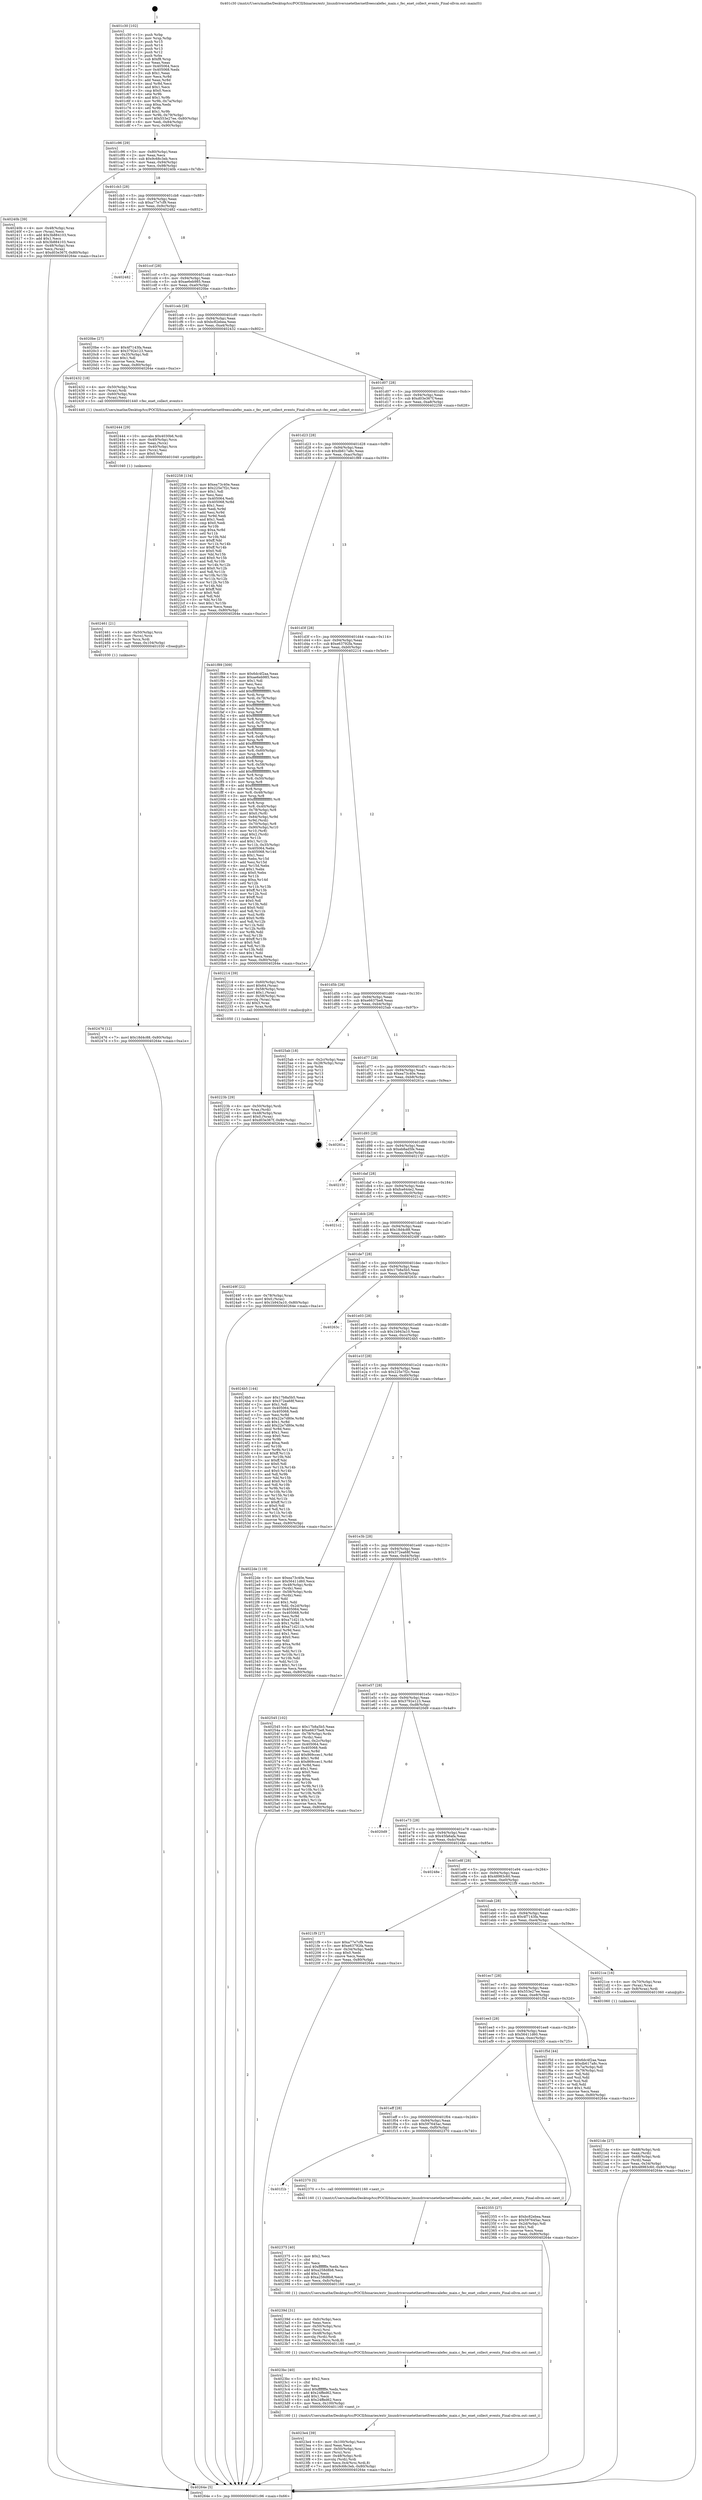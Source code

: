 digraph "0x401c30" {
  label = "0x401c30 (/mnt/c/Users/mathe/Desktop/tcc/POCII/binaries/extr_linuxdriversnetethernetfreescalefec_main.c_fec_enet_collect_events_Final-ollvm.out::main(0))"
  labelloc = "t"
  node[shape=record]

  Entry [label="",width=0.3,height=0.3,shape=circle,fillcolor=black,style=filled]
  "0x401c96" [label="{
     0x401c96 [29]\l
     | [instrs]\l
     &nbsp;&nbsp;0x401c96 \<+3\>: mov -0x80(%rbp),%eax\l
     &nbsp;&nbsp;0x401c99 \<+2\>: mov %eax,%ecx\l
     &nbsp;&nbsp;0x401c9b \<+6\>: sub $0x9c68c3eb,%ecx\l
     &nbsp;&nbsp;0x401ca1 \<+6\>: mov %eax,-0x94(%rbp)\l
     &nbsp;&nbsp;0x401ca7 \<+6\>: mov %ecx,-0x98(%rbp)\l
     &nbsp;&nbsp;0x401cad \<+6\>: je 000000000040240b \<main+0x7db\>\l
  }"]
  "0x40240b" [label="{
     0x40240b [39]\l
     | [instrs]\l
     &nbsp;&nbsp;0x40240b \<+4\>: mov -0x48(%rbp),%rax\l
     &nbsp;&nbsp;0x40240f \<+2\>: mov (%rax),%ecx\l
     &nbsp;&nbsp;0x402411 \<+6\>: add $0x3b884103,%ecx\l
     &nbsp;&nbsp;0x402417 \<+3\>: add $0x1,%ecx\l
     &nbsp;&nbsp;0x40241a \<+6\>: sub $0x3b884103,%ecx\l
     &nbsp;&nbsp;0x402420 \<+4\>: mov -0x48(%rbp),%rax\l
     &nbsp;&nbsp;0x402424 \<+2\>: mov %ecx,(%rax)\l
     &nbsp;&nbsp;0x402426 \<+7\>: movl $0xd03e367f,-0x80(%rbp)\l
     &nbsp;&nbsp;0x40242d \<+5\>: jmp 000000000040264e \<main+0xa1e\>\l
  }"]
  "0x401cb3" [label="{
     0x401cb3 [28]\l
     | [instrs]\l
     &nbsp;&nbsp;0x401cb3 \<+5\>: jmp 0000000000401cb8 \<main+0x88\>\l
     &nbsp;&nbsp;0x401cb8 \<+6\>: mov -0x94(%rbp),%eax\l
     &nbsp;&nbsp;0x401cbe \<+5\>: sub $0xa77e7cf9,%eax\l
     &nbsp;&nbsp;0x401cc3 \<+6\>: mov %eax,-0x9c(%rbp)\l
     &nbsp;&nbsp;0x401cc9 \<+6\>: je 0000000000402482 \<main+0x852\>\l
  }"]
  Exit [label="",width=0.3,height=0.3,shape=circle,fillcolor=black,style=filled,peripheries=2]
  "0x402482" [label="{
     0x402482\l
  }", style=dashed]
  "0x401ccf" [label="{
     0x401ccf [28]\l
     | [instrs]\l
     &nbsp;&nbsp;0x401ccf \<+5\>: jmp 0000000000401cd4 \<main+0xa4\>\l
     &nbsp;&nbsp;0x401cd4 \<+6\>: mov -0x94(%rbp),%eax\l
     &nbsp;&nbsp;0x401cda \<+5\>: sub $0xae6eb985,%eax\l
     &nbsp;&nbsp;0x401cdf \<+6\>: mov %eax,-0xa0(%rbp)\l
     &nbsp;&nbsp;0x401ce5 \<+6\>: je 00000000004020be \<main+0x48e\>\l
  }"]
  "0x402476" [label="{
     0x402476 [12]\l
     | [instrs]\l
     &nbsp;&nbsp;0x402476 \<+7\>: movl $0x18d4c88,-0x80(%rbp)\l
     &nbsp;&nbsp;0x40247d \<+5\>: jmp 000000000040264e \<main+0xa1e\>\l
  }"]
  "0x4020be" [label="{
     0x4020be [27]\l
     | [instrs]\l
     &nbsp;&nbsp;0x4020be \<+5\>: mov $0x4f7143fa,%eax\l
     &nbsp;&nbsp;0x4020c3 \<+5\>: mov $0x3792e123,%ecx\l
     &nbsp;&nbsp;0x4020c8 \<+3\>: mov -0x35(%rbp),%dl\l
     &nbsp;&nbsp;0x4020cb \<+3\>: test $0x1,%dl\l
     &nbsp;&nbsp;0x4020ce \<+3\>: cmovne %ecx,%eax\l
     &nbsp;&nbsp;0x4020d1 \<+3\>: mov %eax,-0x80(%rbp)\l
     &nbsp;&nbsp;0x4020d4 \<+5\>: jmp 000000000040264e \<main+0xa1e\>\l
  }"]
  "0x401ceb" [label="{
     0x401ceb [28]\l
     | [instrs]\l
     &nbsp;&nbsp;0x401ceb \<+5\>: jmp 0000000000401cf0 \<main+0xc0\>\l
     &nbsp;&nbsp;0x401cf0 \<+6\>: mov -0x94(%rbp),%eax\l
     &nbsp;&nbsp;0x401cf6 \<+5\>: sub $0xbc82ebea,%eax\l
     &nbsp;&nbsp;0x401cfb \<+6\>: mov %eax,-0xa4(%rbp)\l
     &nbsp;&nbsp;0x401d01 \<+6\>: je 0000000000402432 \<main+0x802\>\l
  }"]
  "0x402461" [label="{
     0x402461 [21]\l
     | [instrs]\l
     &nbsp;&nbsp;0x402461 \<+4\>: mov -0x50(%rbp),%rcx\l
     &nbsp;&nbsp;0x402465 \<+3\>: mov (%rcx),%rcx\l
     &nbsp;&nbsp;0x402468 \<+3\>: mov %rcx,%rdi\l
     &nbsp;&nbsp;0x40246b \<+6\>: mov %eax,-0x104(%rbp)\l
     &nbsp;&nbsp;0x402471 \<+5\>: call 0000000000401030 \<free@plt\>\l
     | [calls]\l
     &nbsp;&nbsp;0x401030 \{1\} (unknown)\l
  }"]
  "0x402432" [label="{
     0x402432 [18]\l
     | [instrs]\l
     &nbsp;&nbsp;0x402432 \<+4\>: mov -0x50(%rbp),%rax\l
     &nbsp;&nbsp;0x402436 \<+3\>: mov (%rax),%rdi\l
     &nbsp;&nbsp;0x402439 \<+4\>: mov -0x60(%rbp),%rax\l
     &nbsp;&nbsp;0x40243d \<+2\>: mov (%rax),%esi\l
     &nbsp;&nbsp;0x40243f \<+5\>: call 0000000000401440 \<fec_enet_collect_events\>\l
     | [calls]\l
     &nbsp;&nbsp;0x401440 \{1\} (/mnt/c/Users/mathe/Desktop/tcc/POCII/binaries/extr_linuxdriversnetethernetfreescalefec_main.c_fec_enet_collect_events_Final-ollvm.out::fec_enet_collect_events)\l
  }"]
  "0x401d07" [label="{
     0x401d07 [28]\l
     | [instrs]\l
     &nbsp;&nbsp;0x401d07 \<+5\>: jmp 0000000000401d0c \<main+0xdc\>\l
     &nbsp;&nbsp;0x401d0c \<+6\>: mov -0x94(%rbp),%eax\l
     &nbsp;&nbsp;0x401d12 \<+5\>: sub $0xd03e367f,%eax\l
     &nbsp;&nbsp;0x401d17 \<+6\>: mov %eax,-0xa8(%rbp)\l
     &nbsp;&nbsp;0x401d1d \<+6\>: je 0000000000402258 \<main+0x628\>\l
  }"]
  "0x402444" [label="{
     0x402444 [29]\l
     | [instrs]\l
     &nbsp;&nbsp;0x402444 \<+10\>: movabs $0x4030b6,%rdi\l
     &nbsp;&nbsp;0x40244e \<+4\>: mov -0x40(%rbp),%rcx\l
     &nbsp;&nbsp;0x402452 \<+2\>: mov %eax,(%rcx)\l
     &nbsp;&nbsp;0x402454 \<+4\>: mov -0x40(%rbp),%rcx\l
     &nbsp;&nbsp;0x402458 \<+2\>: mov (%rcx),%esi\l
     &nbsp;&nbsp;0x40245a \<+2\>: mov $0x0,%al\l
     &nbsp;&nbsp;0x40245c \<+5\>: call 0000000000401040 \<printf@plt\>\l
     | [calls]\l
     &nbsp;&nbsp;0x401040 \{1\} (unknown)\l
  }"]
  "0x402258" [label="{
     0x402258 [134]\l
     | [instrs]\l
     &nbsp;&nbsp;0x402258 \<+5\>: mov $0xea73c40e,%eax\l
     &nbsp;&nbsp;0x40225d \<+5\>: mov $0x225e7f2c,%ecx\l
     &nbsp;&nbsp;0x402262 \<+2\>: mov $0x1,%dl\l
     &nbsp;&nbsp;0x402264 \<+2\>: xor %esi,%esi\l
     &nbsp;&nbsp;0x402266 \<+7\>: mov 0x405064,%edi\l
     &nbsp;&nbsp;0x40226d \<+8\>: mov 0x405068,%r8d\l
     &nbsp;&nbsp;0x402275 \<+3\>: sub $0x1,%esi\l
     &nbsp;&nbsp;0x402278 \<+3\>: mov %edi,%r9d\l
     &nbsp;&nbsp;0x40227b \<+3\>: add %esi,%r9d\l
     &nbsp;&nbsp;0x40227e \<+4\>: imul %r9d,%edi\l
     &nbsp;&nbsp;0x402282 \<+3\>: and $0x1,%edi\l
     &nbsp;&nbsp;0x402285 \<+3\>: cmp $0x0,%edi\l
     &nbsp;&nbsp;0x402288 \<+4\>: sete %r10b\l
     &nbsp;&nbsp;0x40228c \<+4\>: cmp $0xa,%r8d\l
     &nbsp;&nbsp;0x402290 \<+4\>: setl %r11b\l
     &nbsp;&nbsp;0x402294 \<+3\>: mov %r10b,%bl\l
     &nbsp;&nbsp;0x402297 \<+3\>: xor $0xff,%bl\l
     &nbsp;&nbsp;0x40229a \<+3\>: mov %r11b,%r14b\l
     &nbsp;&nbsp;0x40229d \<+4\>: xor $0xff,%r14b\l
     &nbsp;&nbsp;0x4022a1 \<+3\>: xor $0x0,%dl\l
     &nbsp;&nbsp;0x4022a4 \<+3\>: mov %bl,%r15b\l
     &nbsp;&nbsp;0x4022a7 \<+4\>: and $0x0,%r15b\l
     &nbsp;&nbsp;0x4022ab \<+3\>: and %dl,%r10b\l
     &nbsp;&nbsp;0x4022ae \<+3\>: mov %r14b,%r12b\l
     &nbsp;&nbsp;0x4022b1 \<+4\>: and $0x0,%r12b\l
     &nbsp;&nbsp;0x4022b5 \<+3\>: and %dl,%r11b\l
     &nbsp;&nbsp;0x4022b8 \<+3\>: or %r10b,%r15b\l
     &nbsp;&nbsp;0x4022bb \<+3\>: or %r11b,%r12b\l
     &nbsp;&nbsp;0x4022be \<+3\>: xor %r12b,%r15b\l
     &nbsp;&nbsp;0x4022c1 \<+3\>: or %r14b,%bl\l
     &nbsp;&nbsp;0x4022c4 \<+3\>: xor $0xff,%bl\l
     &nbsp;&nbsp;0x4022c7 \<+3\>: or $0x0,%dl\l
     &nbsp;&nbsp;0x4022ca \<+2\>: and %dl,%bl\l
     &nbsp;&nbsp;0x4022cc \<+3\>: or %bl,%r15b\l
     &nbsp;&nbsp;0x4022cf \<+4\>: test $0x1,%r15b\l
     &nbsp;&nbsp;0x4022d3 \<+3\>: cmovne %ecx,%eax\l
     &nbsp;&nbsp;0x4022d6 \<+3\>: mov %eax,-0x80(%rbp)\l
     &nbsp;&nbsp;0x4022d9 \<+5\>: jmp 000000000040264e \<main+0xa1e\>\l
  }"]
  "0x401d23" [label="{
     0x401d23 [28]\l
     | [instrs]\l
     &nbsp;&nbsp;0x401d23 \<+5\>: jmp 0000000000401d28 \<main+0xf8\>\l
     &nbsp;&nbsp;0x401d28 \<+6\>: mov -0x94(%rbp),%eax\l
     &nbsp;&nbsp;0x401d2e \<+5\>: sub $0xdb617a8c,%eax\l
     &nbsp;&nbsp;0x401d33 \<+6\>: mov %eax,-0xac(%rbp)\l
     &nbsp;&nbsp;0x401d39 \<+6\>: je 0000000000401f89 \<main+0x359\>\l
  }"]
  "0x4023e4" [label="{
     0x4023e4 [39]\l
     | [instrs]\l
     &nbsp;&nbsp;0x4023e4 \<+6\>: mov -0x100(%rbp),%ecx\l
     &nbsp;&nbsp;0x4023ea \<+3\>: imul %eax,%ecx\l
     &nbsp;&nbsp;0x4023ed \<+4\>: mov -0x50(%rbp),%rsi\l
     &nbsp;&nbsp;0x4023f1 \<+3\>: mov (%rsi),%rsi\l
     &nbsp;&nbsp;0x4023f4 \<+4\>: mov -0x48(%rbp),%rdi\l
     &nbsp;&nbsp;0x4023f8 \<+3\>: movslq (%rdi),%rdi\l
     &nbsp;&nbsp;0x4023fb \<+4\>: mov %ecx,0x4(%rsi,%rdi,8)\l
     &nbsp;&nbsp;0x4023ff \<+7\>: movl $0x9c68c3eb,-0x80(%rbp)\l
     &nbsp;&nbsp;0x402406 \<+5\>: jmp 000000000040264e \<main+0xa1e\>\l
  }"]
  "0x401f89" [label="{
     0x401f89 [309]\l
     | [instrs]\l
     &nbsp;&nbsp;0x401f89 \<+5\>: mov $0x6dc4f2aa,%eax\l
     &nbsp;&nbsp;0x401f8e \<+5\>: mov $0xae6eb985,%ecx\l
     &nbsp;&nbsp;0x401f93 \<+2\>: mov $0x1,%dl\l
     &nbsp;&nbsp;0x401f95 \<+2\>: xor %esi,%esi\l
     &nbsp;&nbsp;0x401f97 \<+3\>: mov %rsp,%rdi\l
     &nbsp;&nbsp;0x401f9a \<+4\>: add $0xfffffffffffffff0,%rdi\l
     &nbsp;&nbsp;0x401f9e \<+3\>: mov %rdi,%rsp\l
     &nbsp;&nbsp;0x401fa1 \<+4\>: mov %rdi,-0x78(%rbp)\l
     &nbsp;&nbsp;0x401fa5 \<+3\>: mov %rsp,%rdi\l
     &nbsp;&nbsp;0x401fa8 \<+4\>: add $0xfffffffffffffff0,%rdi\l
     &nbsp;&nbsp;0x401fac \<+3\>: mov %rdi,%rsp\l
     &nbsp;&nbsp;0x401faf \<+3\>: mov %rsp,%r8\l
     &nbsp;&nbsp;0x401fb2 \<+4\>: add $0xfffffffffffffff0,%r8\l
     &nbsp;&nbsp;0x401fb6 \<+3\>: mov %r8,%rsp\l
     &nbsp;&nbsp;0x401fb9 \<+4\>: mov %r8,-0x70(%rbp)\l
     &nbsp;&nbsp;0x401fbd \<+3\>: mov %rsp,%r8\l
     &nbsp;&nbsp;0x401fc0 \<+4\>: add $0xfffffffffffffff0,%r8\l
     &nbsp;&nbsp;0x401fc4 \<+3\>: mov %r8,%rsp\l
     &nbsp;&nbsp;0x401fc7 \<+4\>: mov %r8,-0x68(%rbp)\l
     &nbsp;&nbsp;0x401fcb \<+3\>: mov %rsp,%r8\l
     &nbsp;&nbsp;0x401fce \<+4\>: add $0xfffffffffffffff0,%r8\l
     &nbsp;&nbsp;0x401fd2 \<+3\>: mov %r8,%rsp\l
     &nbsp;&nbsp;0x401fd5 \<+4\>: mov %r8,-0x60(%rbp)\l
     &nbsp;&nbsp;0x401fd9 \<+3\>: mov %rsp,%r8\l
     &nbsp;&nbsp;0x401fdc \<+4\>: add $0xfffffffffffffff0,%r8\l
     &nbsp;&nbsp;0x401fe0 \<+3\>: mov %r8,%rsp\l
     &nbsp;&nbsp;0x401fe3 \<+4\>: mov %r8,-0x58(%rbp)\l
     &nbsp;&nbsp;0x401fe7 \<+3\>: mov %rsp,%r8\l
     &nbsp;&nbsp;0x401fea \<+4\>: add $0xfffffffffffffff0,%r8\l
     &nbsp;&nbsp;0x401fee \<+3\>: mov %r8,%rsp\l
     &nbsp;&nbsp;0x401ff1 \<+4\>: mov %r8,-0x50(%rbp)\l
     &nbsp;&nbsp;0x401ff5 \<+3\>: mov %rsp,%r8\l
     &nbsp;&nbsp;0x401ff8 \<+4\>: add $0xfffffffffffffff0,%r8\l
     &nbsp;&nbsp;0x401ffc \<+3\>: mov %r8,%rsp\l
     &nbsp;&nbsp;0x401fff \<+4\>: mov %r8,-0x48(%rbp)\l
     &nbsp;&nbsp;0x402003 \<+3\>: mov %rsp,%r8\l
     &nbsp;&nbsp;0x402006 \<+4\>: add $0xfffffffffffffff0,%r8\l
     &nbsp;&nbsp;0x40200a \<+3\>: mov %r8,%rsp\l
     &nbsp;&nbsp;0x40200d \<+4\>: mov %r8,-0x40(%rbp)\l
     &nbsp;&nbsp;0x402011 \<+4\>: mov -0x78(%rbp),%r8\l
     &nbsp;&nbsp;0x402015 \<+7\>: movl $0x0,(%r8)\l
     &nbsp;&nbsp;0x40201c \<+7\>: mov -0x84(%rbp),%r9d\l
     &nbsp;&nbsp;0x402023 \<+3\>: mov %r9d,(%rdi)\l
     &nbsp;&nbsp;0x402026 \<+4\>: mov -0x70(%rbp),%r8\l
     &nbsp;&nbsp;0x40202a \<+7\>: mov -0x90(%rbp),%r10\l
     &nbsp;&nbsp;0x402031 \<+3\>: mov %r10,(%r8)\l
     &nbsp;&nbsp;0x402034 \<+3\>: cmpl $0x2,(%rdi)\l
     &nbsp;&nbsp;0x402037 \<+4\>: setne %r11b\l
     &nbsp;&nbsp;0x40203b \<+4\>: and $0x1,%r11b\l
     &nbsp;&nbsp;0x40203f \<+4\>: mov %r11b,-0x35(%rbp)\l
     &nbsp;&nbsp;0x402043 \<+7\>: mov 0x405064,%ebx\l
     &nbsp;&nbsp;0x40204a \<+8\>: mov 0x405068,%r14d\l
     &nbsp;&nbsp;0x402052 \<+3\>: sub $0x1,%esi\l
     &nbsp;&nbsp;0x402055 \<+3\>: mov %ebx,%r15d\l
     &nbsp;&nbsp;0x402058 \<+3\>: add %esi,%r15d\l
     &nbsp;&nbsp;0x40205b \<+4\>: imul %r15d,%ebx\l
     &nbsp;&nbsp;0x40205f \<+3\>: and $0x1,%ebx\l
     &nbsp;&nbsp;0x402062 \<+3\>: cmp $0x0,%ebx\l
     &nbsp;&nbsp;0x402065 \<+4\>: sete %r11b\l
     &nbsp;&nbsp;0x402069 \<+4\>: cmp $0xa,%r14d\l
     &nbsp;&nbsp;0x40206d \<+4\>: setl %r12b\l
     &nbsp;&nbsp;0x402071 \<+3\>: mov %r11b,%r13b\l
     &nbsp;&nbsp;0x402074 \<+4\>: xor $0xff,%r13b\l
     &nbsp;&nbsp;0x402078 \<+3\>: mov %r12b,%sil\l
     &nbsp;&nbsp;0x40207b \<+4\>: xor $0xff,%sil\l
     &nbsp;&nbsp;0x40207f \<+3\>: xor $0x0,%dl\l
     &nbsp;&nbsp;0x402082 \<+3\>: mov %r13b,%dil\l
     &nbsp;&nbsp;0x402085 \<+4\>: and $0x0,%dil\l
     &nbsp;&nbsp;0x402089 \<+3\>: and %dl,%r11b\l
     &nbsp;&nbsp;0x40208c \<+3\>: mov %sil,%r8b\l
     &nbsp;&nbsp;0x40208f \<+4\>: and $0x0,%r8b\l
     &nbsp;&nbsp;0x402093 \<+3\>: and %dl,%r12b\l
     &nbsp;&nbsp;0x402096 \<+3\>: or %r11b,%dil\l
     &nbsp;&nbsp;0x402099 \<+3\>: or %r12b,%r8b\l
     &nbsp;&nbsp;0x40209c \<+3\>: xor %r8b,%dil\l
     &nbsp;&nbsp;0x40209f \<+3\>: or %sil,%r13b\l
     &nbsp;&nbsp;0x4020a2 \<+4\>: xor $0xff,%r13b\l
     &nbsp;&nbsp;0x4020a6 \<+3\>: or $0x0,%dl\l
     &nbsp;&nbsp;0x4020a9 \<+3\>: and %dl,%r13b\l
     &nbsp;&nbsp;0x4020ac \<+3\>: or %r13b,%dil\l
     &nbsp;&nbsp;0x4020af \<+4\>: test $0x1,%dil\l
     &nbsp;&nbsp;0x4020b3 \<+3\>: cmovne %ecx,%eax\l
     &nbsp;&nbsp;0x4020b6 \<+3\>: mov %eax,-0x80(%rbp)\l
     &nbsp;&nbsp;0x4020b9 \<+5\>: jmp 000000000040264e \<main+0xa1e\>\l
  }"]
  "0x401d3f" [label="{
     0x401d3f [28]\l
     | [instrs]\l
     &nbsp;&nbsp;0x401d3f \<+5\>: jmp 0000000000401d44 \<main+0x114\>\l
     &nbsp;&nbsp;0x401d44 \<+6\>: mov -0x94(%rbp),%eax\l
     &nbsp;&nbsp;0x401d4a \<+5\>: sub $0xe63792fa,%eax\l
     &nbsp;&nbsp;0x401d4f \<+6\>: mov %eax,-0xb0(%rbp)\l
     &nbsp;&nbsp;0x401d55 \<+6\>: je 0000000000402214 \<main+0x5e4\>\l
  }"]
  "0x4023bc" [label="{
     0x4023bc [40]\l
     | [instrs]\l
     &nbsp;&nbsp;0x4023bc \<+5\>: mov $0x2,%ecx\l
     &nbsp;&nbsp;0x4023c1 \<+1\>: cltd\l
     &nbsp;&nbsp;0x4023c2 \<+2\>: idiv %ecx\l
     &nbsp;&nbsp;0x4023c4 \<+6\>: imul $0xfffffffe,%edx,%ecx\l
     &nbsp;&nbsp;0x4023ca \<+6\>: add $0x24ffed62,%ecx\l
     &nbsp;&nbsp;0x4023d0 \<+3\>: add $0x1,%ecx\l
     &nbsp;&nbsp;0x4023d3 \<+6\>: sub $0x24ffed62,%ecx\l
     &nbsp;&nbsp;0x4023d9 \<+6\>: mov %ecx,-0x100(%rbp)\l
     &nbsp;&nbsp;0x4023df \<+5\>: call 0000000000401160 \<next_i\>\l
     | [calls]\l
     &nbsp;&nbsp;0x401160 \{1\} (/mnt/c/Users/mathe/Desktop/tcc/POCII/binaries/extr_linuxdriversnetethernetfreescalefec_main.c_fec_enet_collect_events_Final-ollvm.out::next_i)\l
  }"]
  "0x402214" [label="{
     0x402214 [39]\l
     | [instrs]\l
     &nbsp;&nbsp;0x402214 \<+4\>: mov -0x60(%rbp),%rax\l
     &nbsp;&nbsp;0x402218 \<+6\>: movl $0x64,(%rax)\l
     &nbsp;&nbsp;0x40221e \<+4\>: mov -0x58(%rbp),%rax\l
     &nbsp;&nbsp;0x402222 \<+6\>: movl $0x1,(%rax)\l
     &nbsp;&nbsp;0x402228 \<+4\>: mov -0x58(%rbp),%rax\l
     &nbsp;&nbsp;0x40222c \<+3\>: movslq (%rax),%rax\l
     &nbsp;&nbsp;0x40222f \<+4\>: shl $0x3,%rax\l
     &nbsp;&nbsp;0x402233 \<+3\>: mov %rax,%rdi\l
     &nbsp;&nbsp;0x402236 \<+5\>: call 0000000000401050 \<malloc@plt\>\l
     | [calls]\l
     &nbsp;&nbsp;0x401050 \{1\} (unknown)\l
  }"]
  "0x401d5b" [label="{
     0x401d5b [28]\l
     | [instrs]\l
     &nbsp;&nbsp;0x401d5b \<+5\>: jmp 0000000000401d60 \<main+0x130\>\l
     &nbsp;&nbsp;0x401d60 \<+6\>: mov -0x94(%rbp),%eax\l
     &nbsp;&nbsp;0x401d66 \<+5\>: sub $0xe6637be8,%eax\l
     &nbsp;&nbsp;0x401d6b \<+6\>: mov %eax,-0xb4(%rbp)\l
     &nbsp;&nbsp;0x401d71 \<+6\>: je 00000000004025ab \<main+0x97b\>\l
  }"]
  "0x40239d" [label="{
     0x40239d [31]\l
     | [instrs]\l
     &nbsp;&nbsp;0x40239d \<+6\>: mov -0xfc(%rbp),%ecx\l
     &nbsp;&nbsp;0x4023a3 \<+3\>: imul %eax,%ecx\l
     &nbsp;&nbsp;0x4023a6 \<+4\>: mov -0x50(%rbp),%rsi\l
     &nbsp;&nbsp;0x4023aa \<+3\>: mov (%rsi),%rsi\l
     &nbsp;&nbsp;0x4023ad \<+4\>: mov -0x48(%rbp),%rdi\l
     &nbsp;&nbsp;0x4023b1 \<+3\>: movslq (%rdi),%rdi\l
     &nbsp;&nbsp;0x4023b4 \<+3\>: mov %ecx,(%rsi,%rdi,8)\l
     &nbsp;&nbsp;0x4023b7 \<+5\>: call 0000000000401160 \<next_i\>\l
     | [calls]\l
     &nbsp;&nbsp;0x401160 \{1\} (/mnt/c/Users/mathe/Desktop/tcc/POCII/binaries/extr_linuxdriversnetethernetfreescalefec_main.c_fec_enet_collect_events_Final-ollvm.out::next_i)\l
  }"]
  "0x4025ab" [label="{
     0x4025ab [18]\l
     | [instrs]\l
     &nbsp;&nbsp;0x4025ab \<+3\>: mov -0x2c(%rbp),%eax\l
     &nbsp;&nbsp;0x4025ae \<+4\>: lea -0x28(%rbp),%rsp\l
     &nbsp;&nbsp;0x4025b2 \<+1\>: pop %rbx\l
     &nbsp;&nbsp;0x4025b3 \<+2\>: pop %r12\l
     &nbsp;&nbsp;0x4025b5 \<+2\>: pop %r13\l
     &nbsp;&nbsp;0x4025b7 \<+2\>: pop %r14\l
     &nbsp;&nbsp;0x4025b9 \<+2\>: pop %r15\l
     &nbsp;&nbsp;0x4025bb \<+1\>: pop %rbp\l
     &nbsp;&nbsp;0x4025bc \<+1\>: ret\l
  }"]
  "0x401d77" [label="{
     0x401d77 [28]\l
     | [instrs]\l
     &nbsp;&nbsp;0x401d77 \<+5\>: jmp 0000000000401d7c \<main+0x14c\>\l
     &nbsp;&nbsp;0x401d7c \<+6\>: mov -0x94(%rbp),%eax\l
     &nbsp;&nbsp;0x401d82 \<+5\>: sub $0xea73c40e,%eax\l
     &nbsp;&nbsp;0x401d87 \<+6\>: mov %eax,-0xb8(%rbp)\l
     &nbsp;&nbsp;0x401d8d \<+6\>: je 000000000040261a \<main+0x9ea\>\l
  }"]
  "0x402375" [label="{
     0x402375 [40]\l
     | [instrs]\l
     &nbsp;&nbsp;0x402375 \<+5\>: mov $0x2,%ecx\l
     &nbsp;&nbsp;0x40237a \<+1\>: cltd\l
     &nbsp;&nbsp;0x40237b \<+2\>: idiv %ecx\l
     &nbsp;&nbsp;0x40237d \<+6\>: imul $0xfffffffe,%edx,%ecx\l
     &nbsp;&nbsp;0x402383 \<+6\>: add $0xa258d8b8,%ecx\l
     &nbsp;&nbsp;0x402389 \<+3\>: add $0x1,%ecx\l
     &nbsp;&nbsp;0x40238c \<+6\>: sub $0xa258d8b8,%ecx\l
     &nbsp;&nbsp;0x402392 \<+6\>: mov %ecx,-0xfc(%rbp)\l
     &nbsp;&nbsp;0x402398 \<+5\>: call 0000000000401160 \<next_i\>\l
     | [calls]\l
     &nbsp;&nbsp;0x401160 \{1\} (/mnt/c/Users/mathe/Desktop/tcc/POCII/binaries/extr_linuxdriversnetethernetfreescalefec_main.c_fec_enet_collect_events_Final-ollvm.out::next_i)\l
  }"]
  "0x40261a" [label="{
     0x40261a\l
  }", style=dashed]
  "0x401d93" [label="{
     0x401d93 [28]\l
     | [instrs]\l
     &nbsp;&nbsp;0x401d93 \<+5\>: jmp 0000000000401d98 \<main+0x168\>\l
     &nbsp;&nbsp;0x401d98 \<+6\>: mov -0x94(%rbp),%eax\l
     &nbsp;&nbsp;0x401d9e \<+5\>: sub $0xeb8ad5fe,%eax\l
     &nbsp;&nbsp;0x401da3 \<+6\>: mov %eax,-0xbc(%rbp)\l
     &nbsp;&nbsp;0x401da9 \<+6\>: je 000000000040215f \<main+0x52f\>\l
  }"]
  "0x401f1b" [label="{
     0x401f1b\l
  }", style=dashed]
  "0x40215f" [label="{
     0x40215f\l
  }", style=dashed]
  "0x401daf" [label="{
     0x401daf [28]\l
     | [instrs]\l
     &nbsp;&nbsp;0x401daf \<+5\>: jmp 0000000000401db4 \<main+0x184\>\l
     &nbsp;&nbsp;0x401db4 \<+6\>: mov -0x94(%rbp),%eax\l
     &nbsp;&nbsp;0x401dba \<+5\>: sub $0xfce644e2,%eax\l
     &nbsp;&nbsp;0x401dbf \<+6\>: mov %eax,-0xc0(%rbp)\l
     &nbsp;&nbsp;0x401dc5 \<+6\>: je 00000000004021c2 \<main+0x592\>\l
  }"]
  "0x402370" [label="{
     0x402370 [5]\l
     | [instrs]\l
     &nbsp;&nbsp;0x402370 \<+5\>: call 0000000000401160 \<next_i\>\l
     | [calls]\l
     &nbsp;&nbsp;0x401160 \{1\} (/mnt/c/Users/mathe/Desktop/tcc/POCII/binaries/extr_linuxdriversnetethernetfreescalefec_main.c_fec_enet_collect_events_Final-ollvm.out::next_i)\l
  }"]
  "0x4021c2" [label="{
     0x4021c2\l
  }", style=dashed]
  "0x401dcb" [label="{
     0x401dcb [28]\l
     | [instrs]\l
     &nbsp;&nbsp;0x401dcb \<+5\>: jmp 0000000000401dd0 \<main+0x1a0\>\l
     &nbsp;&nbsp;0x401dd0 \<+6\>: mov -0x94(%rbp),%eax\l
     &nbsp;&nbsp;0x401dd6 \<+5\>: sub $0x18d4c88,%eax\l
     &nbsp;&nbsp;0x401ddb \<+6\>: mov %eax,-0xc4(%rbp)\l
     &nbsp;&nbsp;0x401de1 \<+6\>: je 000000000040249f \<main+0x86f\>\l
  }"]
  "0x401eff" [label="{
     0x401eff [28]\l
     | [instrs]\l
     &nbsp;&nbsp;0x401eff \<+5\>: jmp 0000000000401f04 \<main+0x2d4\>\l
     &nbsp;&nbsp;0x401f04 \<+6\>: mov -0x94(%rbp),%eax\l
     &nbsp;&nbsp;0x401f0a \<+5\>: sub $0x597645ac,%eax\l
     &nbsp;&nbsp;0x401f0f \<+6\>: mov %eax,-0xf0(%rbp)\l
     &nbsp;&nbsp;0x401f15 \<+6\>: je 0000000000402370 \<main+0x740\>\l
  }"]
  "0x40249f" [label="{
     0x40249f [22]\l
     | [instrs]\l
     &nbsp;&nbsp;0x40249f \<+4\>: mov -0x78(%rbp),%rax\l
     &nbsp;&nbsp;0x4024a3 \<+6\>: movl $0x0,(%rax)\l
     &nbsp;&nbsp;0x4024a9 \<+7\>: movl $0x1b943a10,-0x80(%rbp)\l
     &nbsp;&nbsp;0x4024b0 \<+5\>: jmp 000000000040264e \<main+0xa1e\>\l
  }"]
  "0x401de7" [label="{
     0x401de7 [28]\l
     | [instrs]\l
     &nbsp;&nbsp;0x401de7 \<+5\>: jmp 0000000000401dec \<main+0x1bc\>\l
     &nbsp;&nbsp;0x401dec \<+6\>: mov -0x94(%rbp),%eax\l
     &nbsp;&nbsp;0x401df2 \<+5\>: sub $0x17b8a5b5,%eax\l
     &nbsp;&nbsp;0x401df7 \<+6\>: mov %eax,-0xc8(%rbp)\l
     &nbsp;&nbsp;0x401dfd \<+6\>: je 000000000040263c \<main+0xa0c\>\l
  }"]
  "0x402355" [label="{
     0x402355 [27]\l
     | [instrs]\l
     &nbsp;&nbsp;0x402355 \<+5\>: mov $0xbc82ebea,%eax\l
     &nbsp;&nbsp;0x40235a \<+5\>: mov $0x597645ac,%ecx\l
     &nbsp;&nbsp;0x40235f \<+3\>: mov -0x2d(%rbp),%dl\l
     &nbsp;&nbsp;0x402362 \<+3\>: test $0x1,%dl\l
     &nbsp;&nbsp;0x402365 \<+3\>: cmovne %ecx,%eax\l
     &nbsp;&nbsp;0x402368 \<+3\>: mov %eax,-0x80(%rbp)\l
     &nbsp;&nbsp;0x40236b \<+5\>: jmp 000000000040264e \<main+0xa1e\>\l
  }"]
  "0x40263c" [label="{
     0x40263c\l
  }", style=dashed]
  "0x401e03" [label="{
     0x401e03 [28]\l
     | [instrs]\l
     &nbsp;&nbsp;0x401e03 \<+5\>: jmp 0000000000401e08 \<main+0x1d8\>\l
     &nbsp;&nbsp;0x401e08 \<+6\>: mov -0x94(%rbp),%eax\l
     &nbsp;&nbsp;0x401e0e \<+5\>: sub $0x1b943a10,%eax\l
     &nbsp;&nbsp;0x401e13 \<+6\>: mov %eax,-0xcc(%rbp)\l
     &nbsp;&nbsp;0x401e19 \<+6\>: je 00000000004024b5 \<main+0x885\>\l
  }"]
  "0x40223b" [label="{
     0x40223b [29]\l
     | [instrs]\l
     &nbsp;&nbsp;0x40223b \<+4\>: mov -0x50(%rbp),%rdi\l
     &nbsp;&nbsp;0x40223f \<+3\>: mov %rax,(%rdi)\l
     &nbsp;&nbsp;0x402242 \<+4\>: mov -0x48(%rbp),%rax\l
     &nbsp;&nbsp;0x402246 \<+6\>: movl $0x0,(%rax)\l
     &nbsp;&nbsp;0x40224c \<+7\>: movl $0xd03e367f,-0x80(%rbp)\l
     &nbsp;&nbsp;0x402253 \<+5\>: jmp 000000000040264e \<main+0xa1e\>\l
  }"]
  "0x4024b5" [label="{
     0x4024b5 [144]\l
     | [instrs]\l
     &nbsp;&nbsp;0x4024b5 \<+5\>: mov $0x17b8a5b5,%eax\l
     &nbsp;&nbsp;0x4024ba \<+5\>: mov $0x372ea68f,%ecx\l
     &nbsp;&nbsp;0x4024bf \<+2\>: mov $0x1,%dl\l
     &nbsp;&nbsp;0x4024c1 \<+7\>: mov 0x405064,%esi\l
     &nbsp;&nbsp;0x4024c8 \<+7\>: mov 0x405068,%edi\l
     &nbsp;&nbsp;0x4024cf \<+3\>: mov %esi,%r8d\l
     &nbsp;&nbsp;0x4024d2 \<+7\>: sub $0x22e7d80e,%r8d\l
     &nbsp;&nbsp;0x4024d9 \<+4\>: sub $0x1,%r8d\l
     &nbsp;&nbsp;0x4024dd \<+7\>: add $0x22e7d80e,%r8d\l
     &nbsp;&nbsp;0x4024e4 \<+4\>: imul %r8d,%esi\l
     &nbsp;&nbsp;0x4024e8 \<+3\>: and $0x1,%esi\l
     &nbsp;&nbsp;0x4024eb \<+3\>: cmp $0x0,%esi\l
     &nbsp;&nbsp;0x4024ee \<+4\>: sete %r9b\l
     &nbsp;&nbsp;0x4024f2 \<+3\>: cmp $0xa,%edi\l
     &nbsp;&nbsp;0x4024f5 \<+4\>: setl %r10b\l
     &nbsp;&nbsp;0x4024f9 \<+3\>: mov %r9b,%r11b\l
     &nbsp;&nbsp;0x4024fc \<+4\>: xor $0xff,%r11b\l
     &nbsp;&nbsp;0x402500 \<+3\>: mov %r10b,%bl\l
     &nbsp;&nbsp;0x402503 \<+3\>: xor $0xff,%bl\l
     &nbsp;&nbsp;0x402506 \<+3\>: xor $0x0,%dl\l
     &nbsp;&nbsp;0x402509 \<+3\>: mov %r11b,%r14b\l
     &nbsp;&nbsp;0x40250c \<+4\>: and $0x0,%r14b\l
     &nbsp;&nbsp;0x402510 \<+3\>: and %dl,%r9b\l
     &nbsp;&nbsp;0x402513 \<+3\>: mov %bl,%r15b\l
     &nbsp;&nbsp;0x402516 \<+4\>: and $0x0,%r15b\l
     &nbsp;&nbsp;0x40251a \<+3\>: and %dl,%r10b\l
     &nbsp;&nbsp;0x40251d \<+3\>: or %r9b,%r14b\l
     &nbsp;&nbsp;0x402520 \<+3\>: or %r10b,%r15b\l
     &nbsp;&nbsp;0x402523 \<+3\>: xor %r15b,%r14b\l
     &nbsp;&nbsp;0x402526 \<+3\>: or %bl,%r11b\l
     &nbsp;&nbsp;0x402529 \<+4\>: xor $0xff,%r11b\l
     &nbsp;&nbsp;0x40252d \<+3\>: or $0x0,%dl\l
     &nbsp;&nbsp;0x402530 \<+3\>: and %dl,%r11b\l
     &nbsp;&nbsp;0x402533 \<+3\>: or %r11b,%r14b\l
     &nbsp;&nbsp;0x402536 \<+4\>: test $0x1,%r14b\l
     &nbsp;&nbsp;0x40253a \<+3\>: cmovne %ecx,%eax\l
     &nbsp;&nbsp;0x40253d \<+3\>: mov %eax,-0x80(%rbp)\l
     &nbsp;&nbsp;0x402540 \<+5\>: jmp 000000000040264e \<main+0xa1e\>\l
  }"]
  "0x401e1f" [label="{
     0x401e1f [28]\l
     | [instrs]\l
     &nbsp;&nbsp;0x401e1f \<+5\>: jmp 0000000000401e24 \<main+0x1f4\>\l
     &nbsp;&nbsp;0x401e24 \<+6\>: mov -0x94(%rbp),%eax\l
     &nbsp;&nbsp;0x401e2a \<+5\>: sub $0x225e7f2c,%eax\l
     &nbsp;&nbsp;0x401e2f \<+6\>: mov %eax,-0xd0(%rbp)\l
     &nbsp;&nbsp;0x401e35 \<+6\>: je 00000000004022de \<main+0x6ae\>\l
  }"]
  "0x4021de" [label="{
     0x4021de [27]\l
     | [instrs]\l
     &nbsp;&nbsp;0x4021de \<+4\>: mov -0x68(%rbp),%rdi\l
     &nbsp;&nbsp;0x4021e2 \<+2\>: mov %eax,(%rdi)\l
     &nbsp;&nbsp;0x4021e4 \<+4\>: mov -0x68(%rbp),%rdi\l
     &nbsp;&nbsp;0x4021e8 \<+2\>: mov (%rdi),%eax\l
     &nbsp;&nbsp;0x4021ea \<+3\>: mov %eax,-0x34(%rbp)\l
     &nbsp;&nbsp;0x4021ed \<+7\>: movl $0x48983c60,-0x80(%rbp)\l
     &nbsp;&nbsp;0x4021f4 \<+5\>: jmp 000000000040264e \<main+0xa1e\>\l
  }"]
  "0x4022de" [label="{
     0x4022de [119]\l
     | [instrs]\l
     &nbsp;&nbsp;0x4022de \<+5\>: mov $0xea73c40e,%eax\l
     &nbsp;&nbsp;0x4022e3 \<+5\>: mov $0x56411d60,%ecx\l
     &nbsp;&nbsp;0x4022e8 \<+4\>: mov -0x48(%rbp),%rdx\l
     &nbsp;&nbsp;0x4022ec \<+2\>: mov (%rdx),%esi\l
     &nbsp;&nbsp;0x4022ee \<+4\>: mov -0x58(%rbp),%rdx\l
     &nbsp;&nbsp;0x4022f2 \<+2\>: cmp (%rdx),%esi\l
     &nbsp;&nbsp;0x4022f4 \<+4\>: setl %dil\l
     &nbsp;&nbsp;0x4022f8 \<+4\>: and $0x1,%dil\l
     &nbsp;&nbsp;0x4022fc \<+4\>: mov %dil,-0x2d(%rbp)\l
     &nbsp;&nbsp;0x402300 \<+7\>: mov 0x405064,%esi\l
     &nbsp;&nbsp;0x402307 \<+8\>: mov 0x405068,%r8d\l
     &nbsp;&nbsp;0x40230f \<+3\>: mov %esi,%r9d\l
     &nbsp;&nbsp;0x402312 \<+7\>: sub $0xa71d211b,%r9d\l
     &nbsp;&nbsp;0x402319 \<+4\>: sub $0x1,%r9d\l
     &nbsp;&nbsp;0x40231d \<+7\>: add $0xa71d211b,%r9d\l
     &nbsp;&nbsp;0x402324 \<+4\>: imul %r9d,%esi\l
     &nbsp;&nbsp;0x402328 \<+3\>: and $0x1,%esi\l
     &nbsp;&nbsp;0x40232b \<+3\>: cmp $0x0,%esi\l
     &nbsp;&nbsp;0x40232e \<+4\>: sete %dil\l
     &nbsp;&nbsp;0x402332 \<+4\>: cmp $0xa,%r8d\l
     &nbsp;&nbsp;0x402336 \<+4\>: setl %r10b\l
     &nbsp;&nbsp;0x40233a \<+3\>: mov %dil,%r11b\l
     &nbsp;&nbsp;0x40233d \<+3\>: and %r10b,%r11b\l
     &nbsp;&nbsp;0x402340 \<+3\>: xor %r10b,%dil\l
     &nbsp;&nbsp;0x402343 \<+3\>: or %dil,%r11b\l
     &nbsp;&nbsp;0x402346 \<+4\>: test $0x1,%r11b\l
     &nbsp;&nbsp;0x40234a \<+3\>: cmovne %ecx,%eax\l
     &nbsp;&nbsp;0x40234d \<+3\>: mov %eax,-0x80(%rbp)\l
     &nbsp;&nbsp;0x402350 \<+5\>: jmp 000000000040264e \<main+0xa1e\>\l
  }"]
  "0x401e3b" [label="{
     0x401e3b [28]\l
     | [instrs]\l
     &nbsp;&nbsp;0x401e3b \<+5\>: jmp 0000000000401e40 \<main+0x210\>\l
     &nbsp;&nbsp;0x401e40 \<+6\>: mov -0x94(%rbp),%eax\l
     &nbsp;&nbsp;0x401e46 \<+5\>: sub $0x372ea68f,%eax\l
     &nbsp;&nbsp;0x401e4b \<+6\>: mov %eax,-0xd4(%rbp)\l
     &nbsp;&nbsp;0x401e51 \<+6\>: je 0000000000402545 \<main+0x915\>\l
  }"]
  "0x401c30" [label="{
     0x401c30 [102]\l
     | [instrs]\l
     &nbsp;&nbsp;0x401c30 \<+1\>: push %rbp\l
     &nbsp;&nbsp;0x401c31 \<+3\>: mov %rsp,%rbp\l
     &nbsp;&nbsp;0x401c34 \<+2\>: push %r15\l
     &nbsp;&nbsp;0x401c36 \<+2\>: push %r14\l
     &nbsp;&nbsp;0x401c38 \<+2\>: push %r13\l
     &nbsp;&nbsp;0x401c3a \<+2\>: push %r12\l
     &nbsp;&nbsp;0x401c3c \<+1\>: push %rbx\l
     &nbsp;&nbsp;0x401c3d \<+7\>: sub $0xf8,%rsp\l
     &nbsp;&nbsp;0x401c44 \<+2\>: xor %eax,%eax\l
     &nbsp;&nbsp;0x401c46 \<+7\>: mov 0x405064,%ecx\l
     &nbsp;&nbsp;0x401c4d \<+7\>: mov 0x405068,%edx\l
     &nbsp;&nbsp;0x401c54 \<+3\>: sub $0x1,%eax\l
     &nbsp;&nbsp;0x401c57 \<+3\>: mov %ecx,%r8d\l
     &nbsp;&nbsp;0x401c5a \<+3\>: add %eax,%r8d\l
     &nbsp;&nbsp;0x401c5d \<+4\>: imul %r8d,%ecx\l
     &nbsp;&nbsp;0x401c61 \<+3\>: and $0x1,%ecx\l
     &nbsp;&nbsp;0x401c64 \<+3\>: cmp $0x0,%ecx\l
     &nbsp;&nbsp;0x401c67 \<+4\>: sete %r9b\l
     &nbsp;&nbsp;0x401c6b \<+4\>: and $0x1,%r9b\l
     &nbsp;&nbsp;0x401c6f \<+4\>: mov %r9b,-0x7a(%rbp)\l
     &nbsp;&nbsp;0x401c73 \<+3\>: cmp $0xa,%edx\l
     &nbsp;&nbsp;0x401c76 \<+4\>: setl %r9b\l
     &nbsp;&nbsp;0x401c7a \<+4\>: and $0x1,%r9b\l
     &nbsp;&nbsp;0x401c7e \<+4\>: mov %r9b,-0x79(%rbp)\l
     &nbsp;&nbsp;0x401c82 \<+7\>: movl $0x553e27ee,-0x80(%rbp)\l
     &nbsp;&nbsp;0x401c89 \<+6\>: mov %edi,-0x84(%rbp)\l
     &nbsp;&nbsp;0x401c8f \<+7\>: mov %rsi,-0x90(%rbp)\l
  }"]
  "0x402545" [label="{
     0x402545 [102]\l
     | [instrs]\l
     &nbsp;&nbsp;0x402545 \<+5\>: mov $0x17b8a5b5,%eax\l
     &nbsp;&nbsp;0x40254a \<+5\>: mov $0xe6637be8,%ecx\l
     &nbsp;&nbsp;0x40254f \<+4\>: mov -0x78(%rbp),%rdx\l
     &nbsp;&nbsp;0x402553 \<+2\>: mov (%rdx),%esi\l
     &nbsp;&nbsp;0x402555 \<+3\>: mov %esi,-0x2c(%rbp)\l
     &nbsp;&nbsp;0x402558 \<+7\>: mov 0x405064,%esi\l
     &nbsp;&nbsp;0x40255f \<+7\>: mov 0x405068,%edi\l
     &nbsp;&nbsp;0x402566 \<+3\>: mov %esi,%r8d\l
     &nbsp;&nbsp;0x402569 \<+7\>: add $0x869ccec1,%r8d\l
     &nbsp;&nbsp;0x402570 \<+4\>: sub $0x1,%r8d\l
     &nbsp;&nbsp;0x402574 \<+7\>: sub $0x869ccec1,%r8d\l
     &nbsp;&nbsp;0x40257b \<+4\>: imul %r8d,%esi\l
     &nbsp;&nbsp;0x40257f \<+3\>: and $0x1,%esi\l
     &nbsp;&nbsp;0x402582 \<+3\>: cmp $0x0,%esi\l
     &nbsp;&nbsp;0x402585 \<+4\>: sete %r9b\l
     &nbsp;&nbsp;0x402589 \<+3\>: cmp $0xa,%edi\l
     &nbsp;&nbsp;0x40258c \<+4\>: setl %r10b\l
     &nbsp;&nbsp;0x402590 \<+3\>: mov %r9b,%r11b\l
     &nbsp;&nbsp;0x402593 \<+3\>: and %r10b,%r11b\l
     &nbsp;&nbsp;0x402596 \<+3\>: xor %r10b,%r9b\l
     &nbsp;&nbsp;0x402599 \<+3\>: or %r9b,%r11b\l
     &nbsp;&nbsp;0x40259c \<+4\>: test $0x1,%r11b\l
     &nbsp;&nbsp;0x4025a0 \<+3\>: cmovne %ecx,%eax\l
     &nbsp;&nbsp;0x4025a3 \<+3\>: mov %eax,-0x80(%rbp)\l
     &nbsp;&nbsp;0x4025a6 \<+5\>: jmp 000000000040264e \<main+0xa1e\>\l
  }"]
  "0x401e57" [label="{
     0x401e57 [28]\l
     | [instrs]\l
     &nbsp;&nbsp;0x401e57 \<+5\>: jmp 0000000000401e5c \<main+0x22c\>\l
     &nbsp;&nbsp;0x401e5c \<+6\>: mov -0x94(%rbp),%eax\l
     &nbsp;&nbsp;0x401e62 \<+5\>: sub $0x3792e123,%eax\l
     &nbsp;&nbsp;0x401e67 \<+6\>: mov %eax,-0xd8(%rbp)\l
     &nbsp;&nbsp;0x401e6d \<+6\>: je 00000000004020d9 \<main+0x4a9\>\l
  }"]
  "0x40264e" [label="{
     0x40264e [5]\l
     | [instrs]\l
     &nbsp;&nbsp;0x40264e \<+5\>: jmp 0000000000401c96 \<main+0x66\>\l
  }"]
  "0x4020d9" [label="{
     0x4020d9\l
  }", style=dashed]
  "0x401e73" [label="{
     0x401e73 [28]\l
     | [instrs]\l
     &nbsp;&nbsp;0x401e73 \<+5\>: jmp 0000000000401e78 \<main+0x248\>\l
     &nbsp;&nbsp;0x401e78 \<+6\>: mov -0x94(%rbp),%eax\l
     &nbsp;&nbsp;0x401e7e \<+5\>: sub $0x45fa6afa,%eax\l
     &nbsp;&nbsp;0x401e83 \<+6\>: mov %eax,-0xdc(%rbp)\l
     &nbsp;&nbsp;0x401e89 \<+6\>: je 000000000040248e \<main+0x85e\>\l
  }"]
  "0x401ee3" [label="{
     0x401ee3 [28]\l
     | [instrs]\l
     &nbsp;&nbsp;0x401ee3 \<+5\>: jmp 0000000000401ee8 \<main+0x2b8\>\l
     &nbsp;&nbsp;0x401ee8 \<+6\>: mov -0x94(%rbp),%eax\l
     &nbsp;&nbsp;0x401eee \<+5\>: sub $0x56411d60,%eax\l
     &nbsp;&nbsp;0x401ef3 \<+6\>: mov %eax,-0xec(%rbp)\l
     &nbsp;&nbsp;0x401ef9 \<+6\>: je 0000000000402355 \<main+0x725\>\l
  }"]
  "0x40248e" [label="{
     0x40248e\l
  }", style=dashed]
  "0x401e8f" [label="{
     0x401e8f [28]\l
     | [instrs]\l
     &nbsp;&nbsp;0x401e8f \<+5\>: jmp 0000000000401e94 \<main+0x264\>\l
     &nbsp;&nbsp;0x401e94 \<+6\>: mov -0x94(%rbp),%eax\l
     &nbsp;&nbsp;0x401e9a \<+5\>: sub $0x48983c60,%eax\l
     &nbsp;&nbsp;0x401e9f \<+6\>: mov %eax,-0xe0(%rbp)\l
     &nbsp;&nbsp;0x401ea5 \<+6\>: je 00000000004021f9 \<main+0x5c9\>\l
  }"]
  "0x401f5d" [label="{
     0x401f5d [44]\l
     | [instrs]\l
     &nbsp;&nbsp;0x401f5d \<+5\>: mov $0x6dc4f2aa,%eax\l
     &nbsp;&nbsp;0x401f62 \<+5\>: mov $0xdb617a8c,%ecx\l
     &nbsp;&nbsp;0x401f67 \<+3\>: mov -0x7a(%rbp),%dl\l
     &nbsp;&nbsp;0x401f6a \<+4\>: mov -0x79(%rbp),%sil\l
     &nbsp;&nbsp;0x401f6e \<+3\>: mov %dl,%dil\l
     &nbsp;&nbsp;0x401f71 \<+3\>: and %sil,%dil\l
     &nbsp;&nbsp;0x401f74 \<+3\>: xor %sil,%dl\l
     &nbsp;&nbsp;0x401f77 \<+3\>: or %dl,%dil\l
     &nbsp;&nbsp;0x401f7a \<+4\>: test $0x1,%dil\l
     &nbsp;&nbsp;0x401f7e \<+3\>: cmovne %ecx,%eax\l
     &nbsp;&nbsp;0x401f81 \<+3\>: mov %eax,-0x80(%rbp)\l
     &nbsp;&nbsp;0x401f84 \<+5\>: jmp 000000000040264e \<main+0xa1e\>\l
  }"]
  "0x4021f9" [label="{
     0x4021f9 [27]\l
     | [instrs]\l
     &nbsp;&nbsp;0x4021f9 \<+5\>: mov $0xa77e7cf9,%eax\l
     &nbsp;&nbsp;0x4021fe \<+5\>: mov $0xe63792fa,%ecx\l
     &nbsp;&nbsp;0x402203 \<+3\>: mov -0x34(%rbp),%edx\l
     &nbsp;&nbsp;0x402206 \<+3\>: cmp $0x0,%edx\l
     &nbsp;&nbsp;0x402209 \<+3\>: cmove %ecx,%eax\l
     &nbsp;&nbsp;0x40220c \<+3\>: mov %eax,-0x80(%rbp)\l
     &nbsp;&nbsp;0x40220f \<+5\>: jmp 000000000040264e \<main+0xa1e\>\l
  }"]
  "0x401eab" [label="{
     0x401eab [28]\l
     | [instrs]\l
     &nbsp;&nbsp;0x401eab \<+5\>: jmp 0000000000401eb0 \<main+0x280\>\l
     &nbsp;&nbsp;0x401eb0 \<+6\>: mov -0x94(%rbp),%eax\l
     &nbsp;&nbsp;0x401eb6 \<+5\>: sub $0x4f7143fa,%eax\l
     &nbsp;&nbsp;0x401ebb \<+6\>: mov %eax,-0xe4(%rbp)\l
     &nbsp;&nbsp;0x401ec1 \<+6\>: je 00000000004021ce \<main+0x59e\>\l
  }"]
  "0x401ec7" [label="{
     0x401ec7 [28]\l
     | [instrs]\l
     &nbsp;&nbsp;0x401ec7 \<+5\>: jmp 0000000000401ecc \<main+0x29c\>\l
     &nbsp;&nbsp;0x401ecc \<+6\>: mov -0x94(%rbp),%eax\l
     &nbsp;&nbsp;0x401ed2 \<+5\>: sub $0x553e27ee,%eax\l
     &nbsp;&nbsp;0x401ed7 \<+6\>: mov %eax,-0xe8(%rbp)\l
     &nbsp;&nbsp;0x401edd \<+6\>: je 0000000000401f5d \<main+0x32d\>\l
  }"]
  "0x4021ce" [label="{
     0x4021ce [16]\l
     | [instrs]\l
     &nbsp;&nbsp;0x4021ce \<+4\>: mov -0x70(%rbp),%rax\l
     &nbsp;&nbsp;0x4021d2 \<+3\>: mov (%rax),%rax\l
     &nbsp;&nbsp;0x4021d5 \<+4\>: mov 0x8(%rax),%rdi\l
     &nbsp;&nbsp;0x4021d9 \<+5\>: call 0000000000401060 \<atoi@plt\>\l
     | [calls]\l
     &nbsp;&nbsp;0x401060 \{1\} (unknown)\l
  }"]
  Entry -> "0x401c30" [label=" 1"]
  "0x401c96" -> "0x40240b" [label=" 1"]
  "0x401c96" -> "0x401cb3" [label=" 18"]
  "0x4025ab" -> Exit [label=" 1"]
  "0x401cb3" -> "0x402482" [label=" 0"]
  "0x401cb3" -> "0x401ccf" [label=" 18"]
  "0x402545" -> "0x40264e" [label=" 1"]
  "0x401ccf" -> "0x4020be" [label=" 1"]
  "0x401ccf" -> "0x401ceb" [label=" 17"]
  "0x4024b5" -> "0x40264e" [label=" 1"]
  "0x401ceb" -> "0x402432" [label=" 1"]
  "0x401ceb" -> "0x401d07" [label=" 16"]
  "0x40249f" -> "0x40264e" [label=" 1"]
  "0x401d07" -> "0x402258" [label=" 2"]
  "0x401d07" -> "0x401d23" [label=" 14"]
  "0x402476" -> "0x40264e" [label=" 1"]
  "0x401d23" -> "0x401f89" [label=" 1"]
  "0x401d23" -> "0x401d3f" [label=" 13"]
  "0x402461" -> "0x402476" [label=" 1"]
  "0x401d3f" -> "0x402214" [label=" 1"]
  "0x401d3f" -> "0x401d5b" [label=" 12"]
  "0x402444" -> "0x402461" [label=" 1"]
  "0x401d5b" -> "0x4025ab" [label=" 1"]
  "0x401d5b" -> "0x401d77" [label=" 11"]
  "0x402432" -> "0x402444" [label=" 1"]
  "0x401d77" -> "0x40261a" [label=" 0"]
  "0x401d77" -> "0x401d93" [label=" 11"]
  "0x40240b" -> "0x40264e" [label=" 1"]
  "0x401d93" -> "0x40215f" [label=" 0"]
  "0x401d93" -> "0x401daf" [label=" 11"]
  "0x4023e4" -> "0x40264e" [label=" 1"]
  "0x401daf" -> "0x4021c2" [label=" 0"]
  "0x401daf" -> "0x401dcb" [label=" 11"]
  "0x4023bc" -> "0x4023e4" [label=" 1"]
  "0x401dcb" -> "0x40249f" [label=" 1"]
  "0x401dcb" -> "0x401de7" [label=" 10"]
  "0x402375" -> "0x40239d" [label=" 1"]
  "0x401de7" -> "0x40263c" [label=" 0"]
  "0x401de7" -> "0x401e03" [label=" 10"]
  "0x402370" -> "0x402375" [label=" 1"]
  "0x401e03" -> "0x4024b5" [label=" 1"]
  "0x401e03" -> "0x401e1f" [label=" 9"]
  "0x401eff" -> "0x402370" [label=" 1"]
  "0x401e1f" -> "0x4022de" [label=" 2"]
  "0x401e1f" -> "0x401e3b" [label=" 7"]
  "0x40239d" -> "0x4023bc" [label=" 1"]
  "0x401e3b" -> "0x402545" [label=" 1"]
  "0x401e3b" -> "0x401e57" [label=" 6"]
  "0x401ee3" -> "0x401eff" [label=" 1"]
  "0x401e57" -> "0x4020d9" [label=" 0"]
  "0x401e57" -> "0x401e73" [label=" 6"]
  "0x401ee3" -> "0x402355" [label=" 2"]
  "0x401e73" -> "0x40248e" [label=" 0"]
  "0x401e73" -> "0x401e8f" [label=" 6"]
  "0x401eff" -> "0x401f1b" [label=" 0"]
  "0x401e8f" -> "0x4021f9" [label=" 1"]
  "0x401e8f" -> "0x401eab" [label=" 5"]
  "0x4022de" -> "0x40264e" [label=" 2"]
  "0x401eab" -> "0x4021ce" [label=" 1"]
  "0x401eab" -> "0x401ec7" [label=" 4"]
  "0x402258" -> "0x40264e" [label=" 2"]
  "0x401ec7" -> "0x401f5d" [label=" 1"]
  "0x401ec7" -> "0x401ee3" [label=" 3"]
  "0x401f5d" -> "0x40264e" [label=" 1"]
  "0x401c30" -> "0x401c96" [label=" 1"]
  "0x40264e" -> "0x401c96" [label=" 18"]
  "0x402355" -> "0x40264e" [label=" 2"]
  "0x401f89" -> "0x40264e" [label=" 1"]
  "0x4020be" -> "0x40264e" [label=" 1"]
  "0x4021ce" -> "0x4021de" [label=" 1"]
  "0x4021de" -> "0x40264e" [label=" 1"]
  "0x4021f9" -> "0x40264e" [label=" 1"]
  "0x402214" -> "0x40223b" [label=" 1"]
  "0x40223b" -> "0x40264e" [label=" 1"]
}
